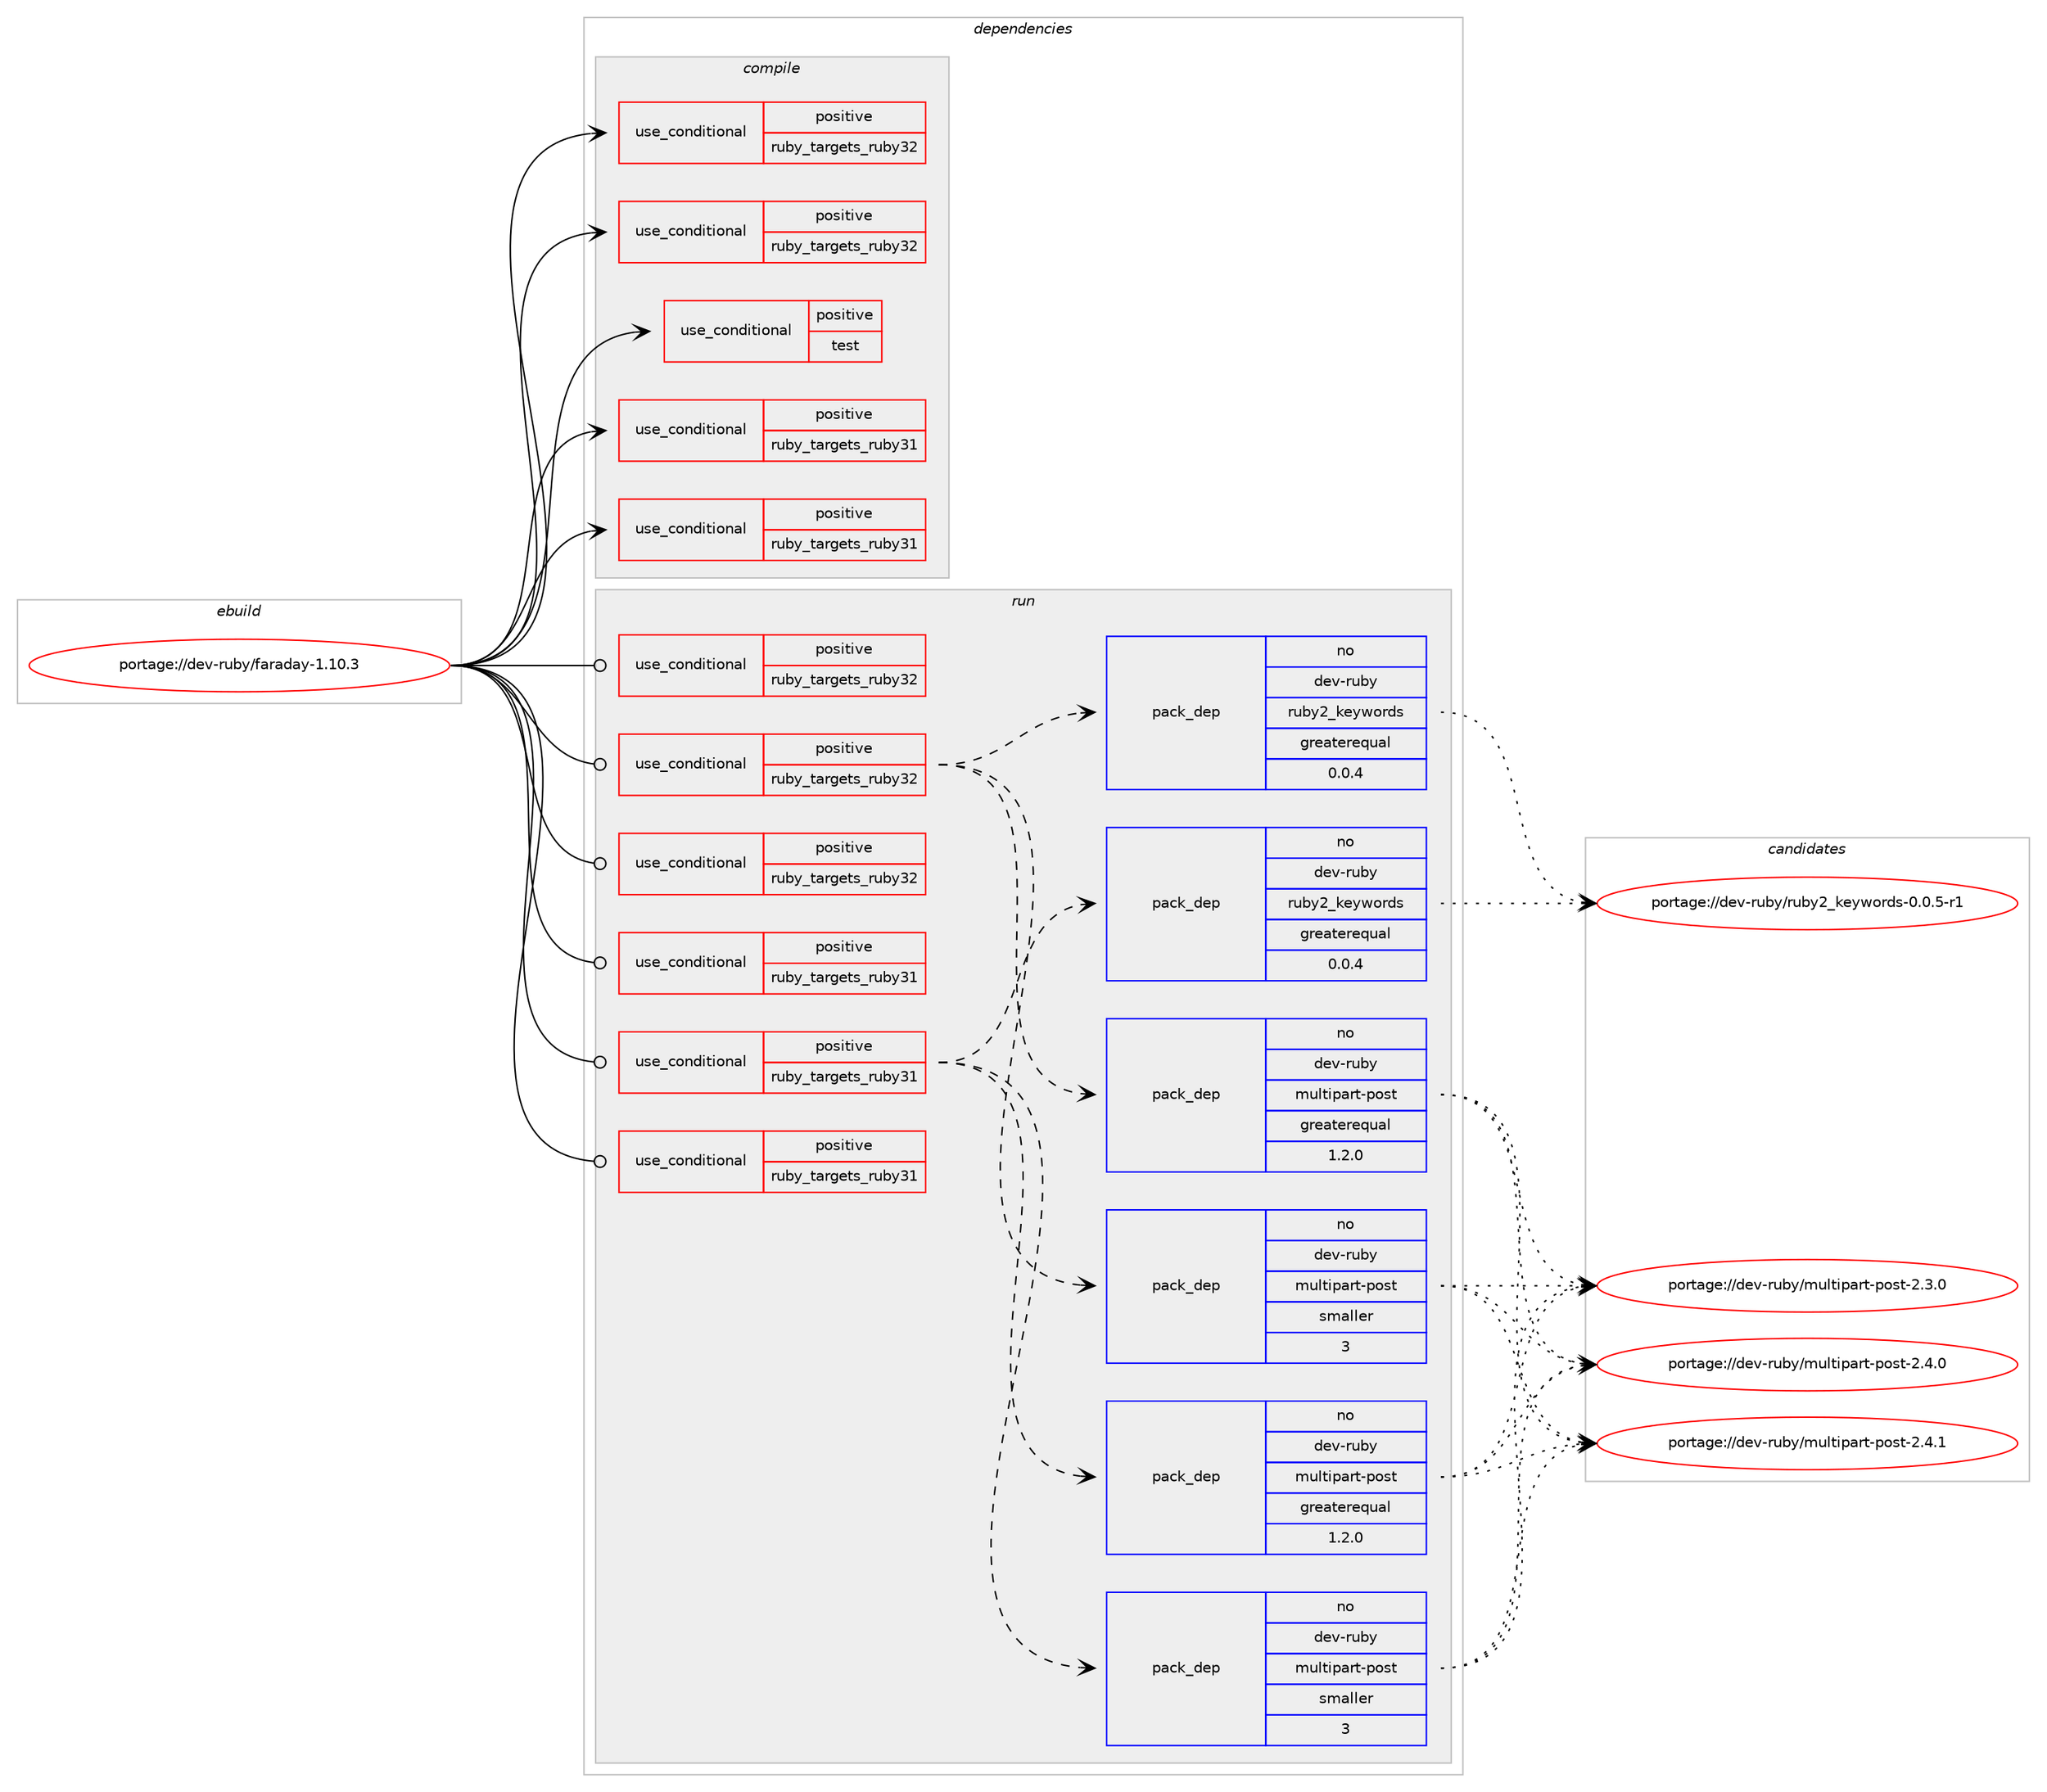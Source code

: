 digraph prolog {

# *************
# Graph options
# *************

newrank=true;
concentrate=true;
compound=true;
graph [rankdir=LR,fontname=Helvetica,fontsize=10,ranksep=1.5];#, ranksep=2.5, nodesep=0.2];
edge  [arrowhead=vee];
node  [fontname=Helvetica,fontsize=10];

# **********
# The ebuild
# **********

subgraph cluster_leftcol {
color=gray;
rank=same;
label=<<i>ebuild</i>>;
id [label="portage://dev-ruby/faraday-1.10.3", color=red, width=4, href="../dev-ruby/faraday-1.10.3.svg"];
}

# ****************
# The dependencies
# ****************

subgraph cluster_midcol {
color=gray;
label=<<i>dependencies</i>>;
subgraph cluster_compile {
fillcolor="#eeeeee";
style=filled;
label=<<i>compile</i>>;
subgraph cond46301 {
dependency93419 [label=<<TABLE BORDER="0" CELLBORDER="1" CELLSPACING="0" CELLPADDING="4"><TR><TD ROWSPAN="3" CELLPADDING="10">use_conditional</TD></TR><TR><TD>positive</TD></TR><TR><TD>ruby_targets_ruby31</TD></TR></TABLE>>, shape=none, color=red];
# *** BEGIN UNKNOWN DEPENDENCY TYPE (TODO) ***
# dependency93419 -> package_dependency(portage://dev-ruby/faraday-1.10.3,install,no,dev-lang,ruby,none,[,,],[slot(3.1)],[])
# *** END UNKNOWN DEPENDENCY TYPE (TODO) ***

}
id:e -> dependency93419:w [weight=20,style="solid",arrowhead="vee"];
subgraph cond46302 {
dependency93420 [label=<<TABLE BORDER="0" CELLBORDER="1" CELLSPACING="0" CELLPADDING="4"><TR><TD ROWSPAN="3" CELLPADDING="10">use_conditional</TD></TR><TR><TD>positive</TD></TR><TR><TD>ruby_targets_ruby31</TD></TR></TABLE>>, shape=none, color=red];
# *** BEGIN UNKNOWN DEPENDENCY TYPE (TODO) ***
# dependency93420 -> package_dependency(portage://dev-ruby/faraday-1.10.3,install,no,virtual,rubygems,none,[,,],[],[use(enable(ruby_targets_ruby31),negative)])
# *** END UNKNOWN DEPENDENCY TYPE (TODO) ***

}
id:e -> dependency93420:w [weight=20,style="solid",arrowhead="vee"];
subgraph cond46303 {
dependency93421 [label=<<TABLE BORDER="0" CELLBORDER="1" CELLSPACING="0" CELLPADDING="4"><TR><TD ROWSPAN="3" CELLPADDING="10">use_conditional</TD></TR><TR><TD>positive</TD></TR><TR><TD>ruby_targets_ruby32</TD></TR></TABLE>>, shape=none, color=red];
# *** BEGIN UNKNOWN DEPENDENCY TYPE (TODO) ***
# dependency93421 -> package_dependency(portage://dev-ruby/faraday-1.10.3,install,no,dev-lang,ruby,none,[,,],[slot(3.2)],[])
# *** END UNKNOWN DEPENDENCY TYPE (TODO) ***

}
id:e -> dependency93421:w [weight=20,style="solid",arrowhead="vee"];
subgraph cond46304 {
dependency93422 [label=<<TABLE BORDER="0" CELLBORDER="1" CELLSPACING="0" CELLPADDING="4"><TR><TD ROWSPAN="3" CELLPADDING="10">use_conditional</TD></TR><TR><TD>positive</TD></TR><TR><TD>ruby_targets_ruby32</TD></TR></TABLE>>, shape=none, color=red];
# *** BEGIN UNKNOWN DEPENDENCY TYPE (TODO) ***
# dependency93422 -> package_dependency(portage://dev-ruby/faraday-1.10.3,install,no,virtual,rubygems,none,[,,],[],[use(enable(ruby_targets_ruby32),negative)])
# *** END UNKNOWN DEPENDENCY TYPE (TODO) ***

}
id:e -> dependency93422:w [weight=20,style="solid",arrowhead="vee"];
subgraph cond46305 {
dependency93423 [label=<<TABLE BORDER="0" CELLBORDER="1" CELLSPACING="0" CELLPADDING="4"><TR><TD ROWSPAN="3" CELLPADDING="10">use_conditional</TD></TR><TR><TD>positive</TD></TR><TR><TD>test</TD></TR></TABLE>>, shape=none, color=red];
# *** BEGIN UNKNOWN DEPENDENCY TYPE (TODO) ***
# dependency93423 -> package_dependency(portage://dev-ruby/faraday-1.10.3,install,no,sys-process,lsof,none,[,,],[],[])
# *** END UNKNOWN DEPENDENCY TYPE (TODO) ***

}
id:e -> dependency93423:w [weight=20,style="solid",arrowhead="vee"];
}
subgraph cluster_compileandrun {
fillcolor="#eeeeee";
style=filled;
label=<<i>compile and run</i>>;
}
subgraph cluster_run {
fillcolor="#eeeeee";
style=filled;
label=<<i>run</i>>;
subgraph cond46306 {
dependency93424 [label=<<TABLE BORDER="0" CELLBORDER="1" CELLSPACING="0" CELLPADDING="4"><TR><TD ROWSPAN="3" CELLPADDING="10">use_conditional</TD></TR><TR><TD>positive</TD></TR><TR><TD>ruby_targets_ruby31</TD></TR></TABLE>>, shape=none, color=red];
# *** BEGIN UNKNOWN DEPENDENCY TYPE (TODO) ***
# dependency93424 -> package_dependency(portage://dev-ruby/faraday-1.10.3,run,no,dev-lang,ruby,none,[,,],[slot(3.1)],[])
# *** END UNKNOWN DEPENDENCY TYPE (TODO) ***

}
id:e -> dependency93424:w [weight=20,style="solid",arrowhead="odot"];
subgraph cond46307 {
dependency93425 [label=<<TABLE BORDER="0" CELLBORDER="1" CELLSPACING="0" CELLPADDING="4"><TR><TD ROWSPAN="3" CELLPADDING="10">use_conditional</TD></TR><TR><TD>positive</TD></TR><TR><TD>ruby_targets_ruby31</TD></TR></TABLE>>, shape=none, color=red];
# *** BEGIN UNKNOWN DEPENDENCY TYPE (TODO) ***
# dependency93425 -> package_dependency(portage://dev-ruby/faraday-1.10.3,run,no,dev-ruby,faraday-httpclient,none,[,,],[slot(1)],[use(enable(ruby_targets_ruby31),negative)])
# *** END UNKNOWN DEPENDENCY TYPE (TODO) ***

# *** BEGIN UNKNOWN DEPENDENCY TYPE (TODO) ***
# dependency93425 -> package_dependency(portage://dev-ruby/faraday-1.10.3,run,no,dev-ruby,faraday-multipart,none,[,,],[slot(1)],[use(enable(ruby_targets_ruby31),negative)])
# *** END UNKNOWN DEPENDENCY TYPE (TODO) ***

# *** BEGIN UNKNOWN DEPENDENCY TYPE (TODO) ***
# dependency93425 -> package_dependency(portage://dev-ruby/faraday-1.10.3,run,no,dev-ruby,faraday-net_http_persistent,none,[,,],[slot(1)],[use(enable(ruby_targets_ruby31),negative)])
# *** END UNKNOWN DEPENDENCY TYPE (TODO) ***

# *** BEGIN UNKNOWN DEPENDENCY TYPE (TODO) ***
# dependency93425 -> package_dependency(portage://dev-ruby/faraday-1.10.3,run,no,dev-ruby,faraday-net_http,none,[,,],[slot(1)],[use(enable(ruby_targets_ruby31),negative)])
# *** END UNKNOWN DEPENDENCY TYPE (TODO) ***

# *** BEGIN UNKNOWN DEPENDENCY TYPE (TODO) ***
# dependency93425 -> package_dependency(portage://dev-ruby/faraday-1.10.3,run,no,dev-ruby,faraday-patron,none,[,,],[slot(1)],[use(enable(ruby_targets_ruby31),negative)])
# *** END UNKNOWN DEPENDENCY TYPE (TODO) ***

# *** BEGIN UNKNOWN DEPENDENCY TYPE (TODO) ***
# dependency93425 -> package_dependency(portage://dev-ruby/faraday-1.10.3,run,no,dev-ruby,faraday-rack,none,[,,],[slot(1)],[use(enable(ruby_targets_ruby31),negative)])
# *** END UNKNOWN DEPENDENCY TYPE (TODO) ***

# *** BEGIN UNKNOWN DEPENDENCY TYPE (TODO) ***
# dependency93425 -> package_dependency(portage://dev-ruby/faraday-1.10.3,run,no,dev-ruby,faraday-retry,none,[,,],[slot(1)],[use(enable(ruby_targets_ruby31),negative)])
# *** END UNKNOWN DEPENDENCY TYPE (TODO) ***

subgraph pack45835 {
dependency93426 [label=<<TABLE BORDER="0" CELLBORDER="1" CELLSPACING="0" CELLPADDING="4" WIDTH="220"><TR><TD ROWSPAN="6" CELLPADDING="30">pack_dep</TD></TR><TR><TD WIDTH="110">no</TD></TR><TR><TD>dev-ruby</TD></TR><TR><TD>multipart-post</TD></TR><TR><TD>greaterequal</TD></TR><TR><TD>1.2.0</TD></TR></TABLE>>, shape=none, color=blue];
}
dependency93425:e -> dependency93426:w [weight=20,style="dashed",arrowhead="vee"];
subgraph pack45836 {
dependency93427 [label=<<TABLE BORDER="0" CELLBORDER="1" CELLSPACING="0" CELLPADDING="4" WIDTH="220"><TR><TD ROWSPAN="6" CELLPADDING="30">pack_dep</TD></TR><TR><TD WIDTH="110">no</TD></TR><TR><TD>dev-ruby</TD></TR><TR><TD>multipart-post</TD></TR><TR><TD>smaller</TD></TR><TR><TD>3</TD></TR></TABLE>>, shape=none, color=blue];
}
dependency93425:e -> dependency93427:w [weight=20,style="dashed",arrowhead="vee"];
subgraph pack45837 {
dependency93428 [label=<<TABLE BORDER="0" CELLBORDER="1" CELLSPACING="0" CELLPADDING="4" WIDTH="220"><TR><TD ROWSPAN="6" CELLPADDING="30">pack_dep</TD></TR><TR><TD WIDTH="110">no</TD></TR><TR><TD>dev-ruby</TD></TR><TR><TD>ruby2_keywords</TD></TR><TR><TD>greaterequal</TD></TR><TR><TD>0.0.4</TD></TR></TABLE>>, shape=none, color=blue];
}
dependency93425:e -> dependency93428:w [weight=20,style="dashed",arrowhead="vee"];
}
id:e -> dependency93425:w [weight=20,style="solid",arrowhead="odot"];
subgraph cond46308 {
dependency93429 [label=<<TABLE BORDER="0" CELLBORDER="1" CELLSPACING="0" CELLPADDING="4"><TR><TD ROWSPAN="3" CELLPADDING="10">use_conditional</TD></TR><TR><TD>positive</TD></TR><TR><TD>ruby_targets_ruby31</TD></TR></TABLE>>, shape=none, color=red];
# *** BEGIN UNKNOWN DEPENDENCY TYPE (TODO) ***
# dependency93429 -> package_dependency(portage://dev-ruby/faraday-1.10.3,run,no,virtual,rubygems,none,[,,],[],[use(enable(ruby_targets_ruby31),negative)])
# *** END UNKNOWN DEPENDENCY TYPE (TODO) ***

}
id:e -> dependency93429:w [weight=20,style="solid",arrowhead="odot"];
subgraph cond46309 {
dependency93430 [label=<<TABLE BORDER="0" CELLBORDER="1" CELLSPACING="0" CELLPADDING="4"><TR><TD ROWSPAN="3" CELLPADDING="10">use_conditional</TD></TR><TR><TD>positive</TD></TR><TR><TD>ruby_targets_ruby32</TD></TR></TABLE>>, shape=none, color=red];
# *** BEGIN UNKNOWN DEPENDENCY TYPE (TODO) ***
# dependency93430 -> package_dependency(portage://dev-ruby/faraday-1.10.3,run,no,dev-lang,ruby,none,[,,],[slot(3.2)],[])
# *** END UNKNOWN DEPENDENCY TYPE (TODO) ***

}
id:e -> dependency93430:w [weight=20,style="solid",arrowhead="odot"];
subgraph cond46310 {
dependency93431 [label=<<TABLE BORDER="0" CELLBORDER="1" CELLSPACING="0" CELLPADDING="4"><TR><TD ROWSPAN="3" CELLPADDING="10">use_conditional</TD></TR><TR><TD>positive</TD></TR><TR><TD>ruby_targets_ruby32</TD></TR></TABLE>>, shape=none, color=red];
# *** BEGIN UNKNOWN DEPENDENCY TYPE (TODO) ***
# dependency93431 -> package_dependency(portage://dev-ruby/faraday-1.10.3,run,no,dev-ruby,faraday-httpclient,none,[,,],[slot(1)],[use(enable(ruby_targets_ruby32),negative)])
# *** END UNKNOWN DEPENDENCY TYPE (TODO) ***

# *** BEGIN UNKNOWN DEPENDENCY TYPE (TODO) ***
# dependency93431 -> package_dependency(portage://dev-ruby/faraday-1.10.3,run,no,dev-ruby,faraday-multipart,none,[,,],[slot(1)],[use(enable(ruby_targets_ruby32),negative)])
# *** END UNKNOWN DEPENDENCY TYPE (TODO) ***

# *** BEGIN UNKNOWN DEPENDENCY TYPE (TODO) ***
# dependency93431 -> package_dependency(portage://dev-ruby/faraday-1.10.3,run,no,dev-ruby,faraday-net_http_persistent,none,[,,],[slot(1)],[use(enable(ruby_targets_ruby32),negative)])
# *** END UNKNOWN DEPENDENCY TYPE (TODO) ***

# *** BEGIN UNKNOWN DEPENDENCY TYPE (TODO) ***
# dependency93431 -> package_dependency(portage://dev-ruby/faraday-1.10.3,run,no,dev-ruby,faraday-net_http,none,[,,],[slot(1)],[use(enable(ruby_targets_ruby32),negative)])
# *** END UNKNOWN DEPENDENCY TYPE (TODO) ***

# *** BEGIN UNKNOWN DEPENDENCY TYPE (TODO) ***
# dependency93431 -> package_dependency(portage://dev-ruby/faraday-1.10.3,run,no,dev-ruby,faraday-patron,none,[,,],[slot(1)],[use(enable(ruby_targets_ruby32),negative)])
# *** END UNKNOWN DEPENDENCY TYPE (TODO) ***

# *** BEGIN UNKNOWN DEPENDENCY TYPE (TODO) ***
# dependency93431 -> package_dependency(portage://dev-ruby/faraday-1.10.3,run,no,dev-ruby,faraday-rack,none,[,,],[slot(1)],[use(enable(ruby_targets_ruby32),negative)])
# *** END UNKNOWN DEPENDENCY TYPE (TODO) ***

# *** BEGIN UNKNOWN DEPENDENCY TYPE (TODO) ***
# dependency93431 -> package_dependency(portage://dev-ruby/faraday-1.10.3,run,no,dev-ruby,faraday-retry,none,[,,],[slot(1)],[use(enable(ruby_targets_ruby32),negative)])
# *** END UNKNOWN DEPENDENCY TYPE (TODO) ***

subgraph pack45838 {
dependency93432 [label=<<TABLE BORDER="0" CELLBORDER="1" CELLSPACING="0" CELLPADDING="4" WIDTH="220"><TR><TD ROWSPAN="6" CELLPADDING="30">pack_dep</TD></TR><TR><TD WIDTH="110">no</TD></TR><TR><TD>dev-ruby</TD></TR><TR><TD>multipart-post</TD></TR><TR><TD>greaterequal</TD></TR><TR><TD>1.2.0</TD></TR></TABLE>>, shape=none, color=blue];
}
dependency93431:e -> dependency93432:w [weight=20,style="dashed",arrowhead="vee"];
subgraph pack45839 {
dependency93433 [label=<<TABLE BORDER="0" CELLBORDER="1" CELLSPACING="0" CELLPADDING="4" WIDTH="220"><TR><TD ROWSPAN="6" CELLPADDING="30">pack_dep</TD></TR><TR><TD WIDTH="110">no</TD></TR><TR><TD>dev-ruby</TD></TR><TR><TD>multipart-post</TD></TR><TR><TD>smaller</TD></TR><TR><TD>3</TD></TR></TABLE>>, shape=none, color=blue];
}
dependency93431:e -> dependency93433:w [weight=20,style="dashed",arrowhead="vee"];
subgraph pack45840 {
dependency93434 [label=<<TABLE BORDER="0" CELLBORDER="1" CELLSPACING="0" CELLPADDING="4" WIDTH="220"><TR><TD ROWSPAN="6" CELLPADDING="30">pack_dep</TD></TR><TR><TD WIDTH="110">no</TD></TR><TR><TD>dev-ruby</TD></TR><TR><TD>ruby2_keywords</TD></TR><TR><TD>greaterequal</TD></TR><TR><TD>0.0.4</TD></TR></TABLE>>, shape=none, color=blue];
}
dependency93431:e -> dependency93434:w [weight=20,style="dashed",arrowhead="vee"];
}
id:e -> dependency93431:w [weight=20,style="solid",arrowhead="odot"];
subgraph cond46311 {
dependency93435 [label=<<TABLE BORDER="0" CELLBORDER="1" CELLSPACING="0" CELLPADDING="4"><TR><TD ROWSPAN="3" CELLPADDING="10">use_conditional</TD></TR><TR><TD>positive</TD></TR><TR><TD>ruby_targets_ruby32</TD></TR></TABLE>>, shape=none, color=red];
# *** BEGIN UNKNOWN DEPENDENCY TYPE (TODO) ***
# dependency93435 -> package_dependency(portage://dev-ruby/faraday-1.10.3,run,no,virtual,rubygems,none,[,,],[],[use(enable(ruby_targets_ruby32),negative)])
# *** END UNKNOWN DEPENDENCY TYPE (TODO) ***

}
id:e -> dependency93435:w [weight=20,style="solid",arrowhead="odot"];
}
}

# **************
# The candidates
# **************

subgraph cluster_choices {
rank=same;
color=gray;
label=<<i>candidates</i>>;

subgraph choice45835 {
color=black;
nodesep=1;
choice1001011184511411798121471091171081161051129711411645112111115116455046514648 [label="portage://dev-ruby/multipart-post-2.3.0", color=red, width=4,href="../dev-ruby/multipart-post-2.3.0.svg"];
choice1001011184511411798121471091171081161051129711411645112111115116455046524648 [label="portage://dev-ruby/multipart-post-2.4.0", color=red, width=4,href="../dev-ruby/multipart-post-2.4.0.svg"];
choice1001011184511411798121471091171081161051129711411645112111115116455046524649 [label="portage://dev-ruby/multipart-post-2.4.1", color=red, width=4,href="../dev-ruby/multipart-post-2.4.1.svg"];
dependency93426:e -> choice1001011184511411798121471091171081161051129711411645112111115116455046514648:w [style=dotted,weight="100"];
dependency93426:e -> choice1001011184511411798121471091171081161051129711411645112111115116455046524648:w [style=dotted,weight="100"];
dependency93426:e -> choice1001011184511411798121471091171081161051129711411645112111115116455046524649:w [style=dotted,weight="100"];
}
subgraph choice45836 {
color=black;
nodesep=1;
choice1001011184511411798121471091171081161051129711411645112111115116455046514648 [label="portage://dev-ruby/multipart-post-2.3.0", color=red, width=4,href="../dev-ruby/multipart-post-2.3.0.svg"];
choice1001011184511411798121471091171081161051129711411645112111115116455046524648 [label="portage://dev-ruby/multipart-post-2.4.0", color=red, width=4,href="../dev-ruby/multipart-post-2.4.0.svg"];
choice1001011184511411798121471091171081161051129711411645112111115116455046524649 [label="portage://dev-ruby/multipart-post-2.4.1", color=red, width=4,href="../dev-ruby/multipart-post-2.4.1.svg"];
dependency93427:e -> choice1001011184511411798121471091171081161051129711411645112111115116455046514648:w [style=dotted,weight="100"];
dependency93427:e -> choice1001011184511411798121471091171081161051129711411645112111115116455046524648:w [style=dotted,weight="100"];
dependency93427:e -> choice1001011184511411798121471091171081161051129711411645112111115116455046524649:w [style=dotted,weight="100"];
}
subgraph choice45837 {
color=black;
nodesep=1;
choice1001011184511411798121471141179812150951071011211191111141001154548464846534511449 [label="portage://dev-ruby/ruby2_keywords-0.0.5-r1", color=red, width=4,href="../dev-ruby/ruby2_keywords-0.0.5-r1.svg"];
dependency93428:e -> choice1001011184511411798121471141179812150951071011211191111141001154548464846534511449:w [style=dotted,weight="100"];
}
subgraph choice45838 {
color=black;
nodesep=1;
choice1001011184511411798121471091171081161051129711411645112111115116455046514648 [label="portage://dev-ruby/multipart-post-2.3.0", color=red, width=4,href="../dev-ruby/multipart-post-2.3.0.svg"];
choice1001011184511411798121471091171081161051129711411645112111115116455046524648 [label="portage://dev-ruby/multipart-post-2.4.0", color=red, width=4,href="../dev-ruby/multipart-post-2.4.0.svg"];
choice1001011184511411798121471091171081161051129711411645112111115116455046524649 [label="portage://dev-ruby/multipart-post-2.4.1", color=red, width=4,href="../dev-ruby/multipart-post-2.4.1.svg"];
dependency93432:e -> choice1001011184511411798121471091171081161051129711411645112111115116455046514648:w [style=dotted,weight="100"];
dependency93432:e -> choice1001011184511411798121471091171081161051129711411645112111115116455046524648:w [style=dotted,weight="100"];
dependency93432:e -> choice1001011184511411798121471091171081161051129711411645112111115116455046524649:w [style=dotted,weight="100"];
}
subgraph choice45839 {
color=black;
nodesep=1;
choice1001011184511411798121471091171081161051129711411645112111115116455046514648 [label="portage://dev-ruby/multipart-post-2.3.0", color=red, width=4,href="../dev-ruby/multipart-post-2.3.0.svg"];
choice1001011184511411798121471091171081161051129711411645112111115116455046524648 [label="portage://dev-ruby/multipart-post-2.4.0", color=red, width=4,href="../dev-ruby/multipart-post-2.4.0.svg"];
choice1001011184511411798121471091171081161051129711411645112111115116455046524649 [label="portage://dev-ruby/multipart-post-2.4.1", color=red, width=4,href="../dev-ruby/multipart-post-2.4.1.svg"];
dependency93433:e -> choice1001011184511411798121471091171081161051129711411645112111115116455046514648:w [style=dotted,weight="100"];
dependency93433:e -> choice1001011184511411798121471091171081161051129711411645112111115116455046524648:w [style=dotted,weight="100"];
dependency93433:e -> choice1001011184511411798121471091171081161051129711411645112111115116455046524649:w [style=dotted,weight="100"];
}
subgraph choice45840 {
color=black;
nodesep=1;
choice1001011184511411798121471141179812150951071011211191111141001154548464846534511449 [label="portage://dev-ruby/ruby2_keywords-0.0.5-r1", color=red, width=4,href="../dev-ruby/ruby2_keywords-0.0.5-r1.svg"];
dependency93434:e -> choice1001011184511411798121471141179812150951071011211191111141001154548464846534511449:w [style=dotted,weight="100"];
}
}

}
